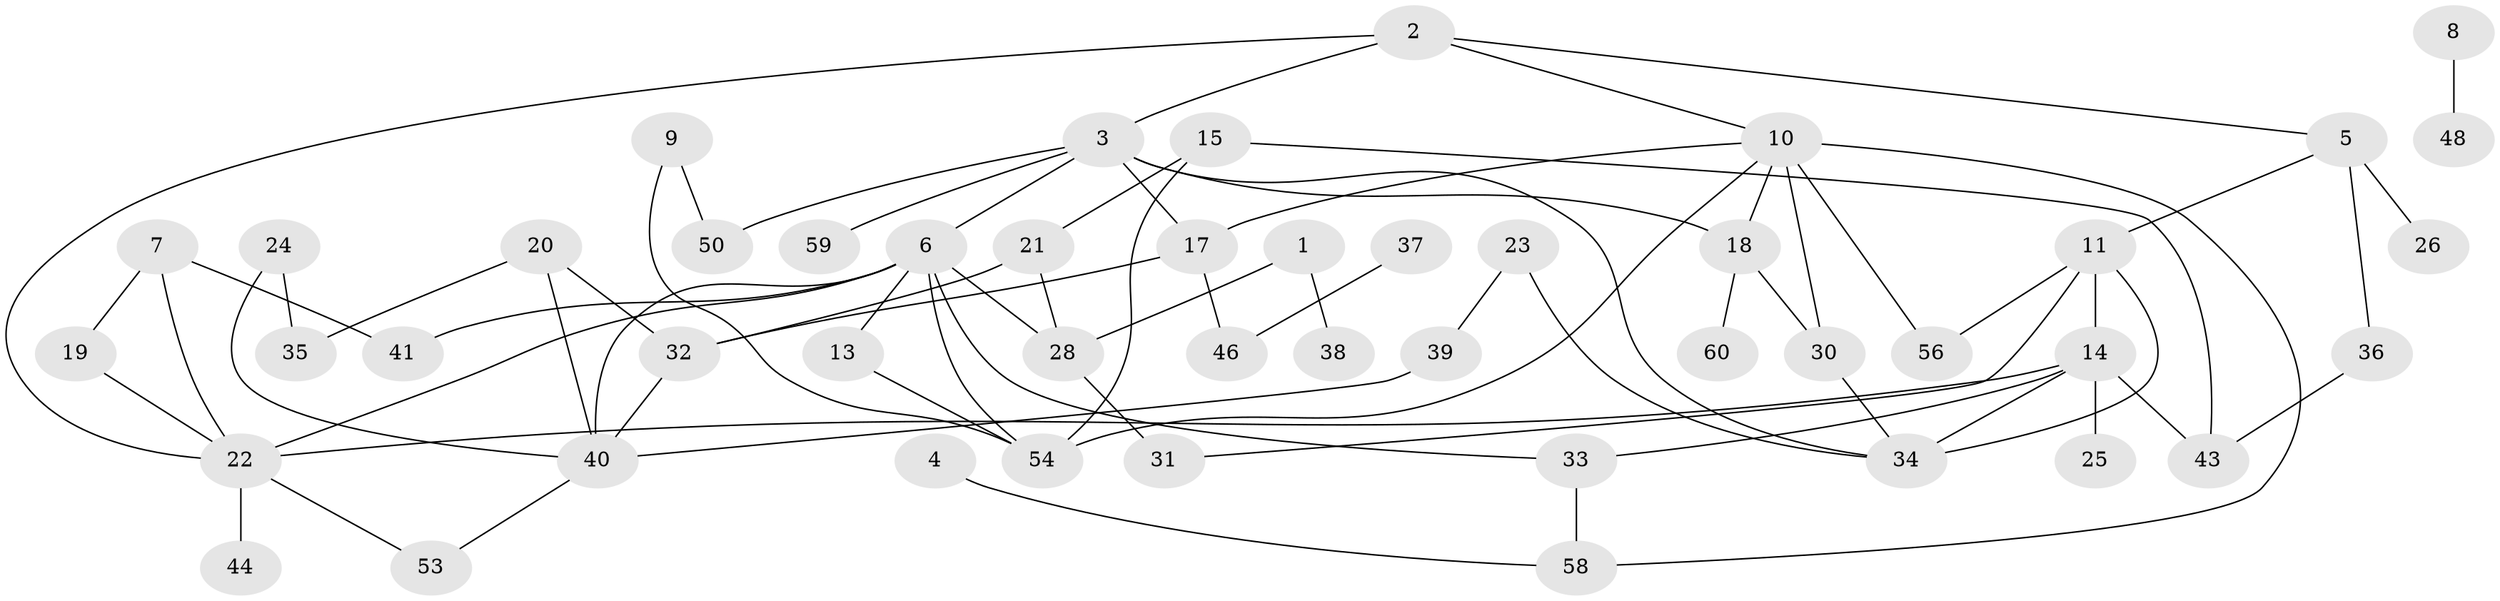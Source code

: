 // original degree distribution, {3: 0.20168067226890757, 2: 0.3445378151260504, 4: 0.15126050420168066, 0: 0.09243697478991597, 1: 0.17647058823529413, 5: 0.025210084033613446, 6: 0.008403361344537815}
// Generated by graph-tools (version 1.1) at 2025/33/03/09/25 02:33:36]
// undirected, 48 vertices, 72 edges
graph export_dot {
graph [start="1"]
  node [color=gray90,style=filled];
  1;
  2;
  3;
  4;
  5;
  6;
  7;
  8;
  9;
  10;
  11;
  13;
  14;
  15;
  17;
  18;
  19;
  20;
  21;
  22;
  23;
  24;
  25;
  26;
  28;
  30;
  31;
  32;
  33;
  34;
  35;
  36;
  37;
  38;
  39;
  40;
  41;
  43;
  44;
  46;
  48;
  50;
  53;
  54;
  56;
  58;
  59;
  60;
  1 -- 28 [weight=1.0];
  1 -- 38 [weight=1.0];
  2 -- 3 [weight=1.0];
  2 -- 5 [weight=1.0];
  2 -- 10 [weight=1.0];
  2 -- 22 [weight=1.0];
  3 -- 6 [weight=1.0];
  3 -- 17 [weight=1.0];
  3 -- 18 [weight=1.0];
  3 -- 34 [weight=1.0];
  3 -- 50 [weight=1.0];
  3 -- 59 [weight=1.0];
  4 -- 58 [weight=1.0];
  5 -- 11 [weight=1.0];
  5 -- 26 [weight=2.0];
  5 -- 36 [weight=1.0];
  6 -- 13 [weight=1.0];
  6 -- 22 [weight=1.0];
  6 -- 28 [weight=1.0];
  6 -- 33 [weight=1.0];
  6 -- 40 [weight=2.0];
  6 -- 41 [weight=1.0];
  6 -- 54 [weight=1.0];
  7 -- 19 [weight=1.0];
  7 -- 22 [weight=1.0];
  7 -- 41 [weight=1.0];
  8 -- 48 [weight=1.0];
  9 -- 50 [weight=1.0];
  9 -- 54 [weight=1.0];
  10 -- 17 [weight=1.0];
  10 -- 18 [weight=1.0];
  10 -- 30 [weight=2.0];
  10 -- 54 [weight=1.0];
  10 -- 56 [weight=1.0];
  10 -- 58 [weight=1.0];
  11 -- 14 [weight=2.0];
  11 -- 31 [weight=1.0];
  11 -- 34 [weight=1.0];
  11 -- 56 [weight=1.0];
  13 -- 54 [weight=1.0];
  14 -- 22 [weight=1.0];
  14 -- 25 [weight=3.0];
  14 -- 33 [weight=1.0];
  14 -- 34 [weight=2.0];
  14 -- 43 [weight=1.0];
  15 -- 21 [weight=1.0];
  15 -- 43 [weight=1.0];
  15 -- 54 [weight=1.0];
  17 -- 32 [weight=1.0];
  17 -- 46 [weight=1.0];
  18 -- 30 [weight=1.0];
  18 -- 60 [weight=1.0];
  19 -- 22 [weight=1.0];
  20 -- 32 [weight=1.0];
  20 -- 35 [weight=1.0];
  20 -- 40 [weight=1.0];
  21 -- 28 [weight=1.0];
  21 -- 32 [weight=1.0];
  22 -- 44 [weight=1.0];
  22 -- 53 [weight=1.0];
  23 -- 34 [weight=1.0];
  23 -- 39 [weight=1.0];
  24 -- 35 [weight=1.0];
  24 -- 40 [weight=1.0];
  28 -- 31 [weight=1.0];
  30 -- 34 [weight=1.0];
  32 -- 40 [weight=1.0];
  33 -- 58 [weight=1.0];
  36 -- 43 [weight=1.0];
  37 -- 46 [weight=1.0];
  39 -- 40 [weight=1.0];
  40 -- 53 [weight=1.0];
}
